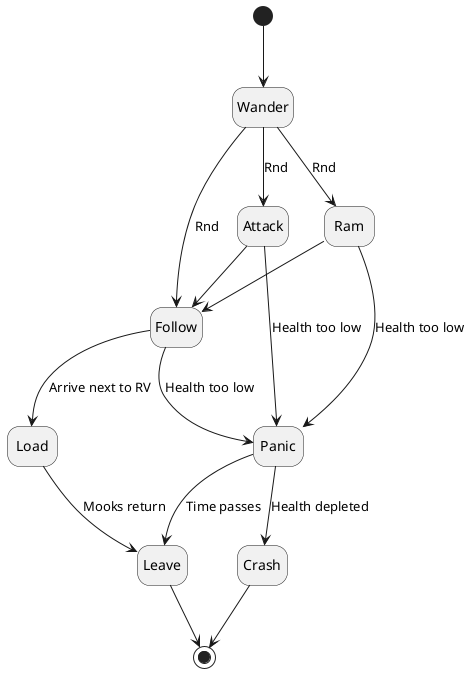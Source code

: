 ﻿@startuml
hide empty description
'' Enemy AI State Diagram

[*] --> Wander
Wander --> Ram : Rnd
Wander --> Follow : Rnd
Wander --> Attack : Rnd

Ram --> Panic : Health too low
Follow --> Panic : Health too low
Attack --> Panic : Health too low

Ram --> Follow
Attack --> Follow
Follow --> Load : Arrive next to RV
Load --> Leave : Mooks return

Panic --> Crash : Health depleted
Panic --> Leave : Time passes

Leave --> [*]
Crash --> [*]
@enduml
